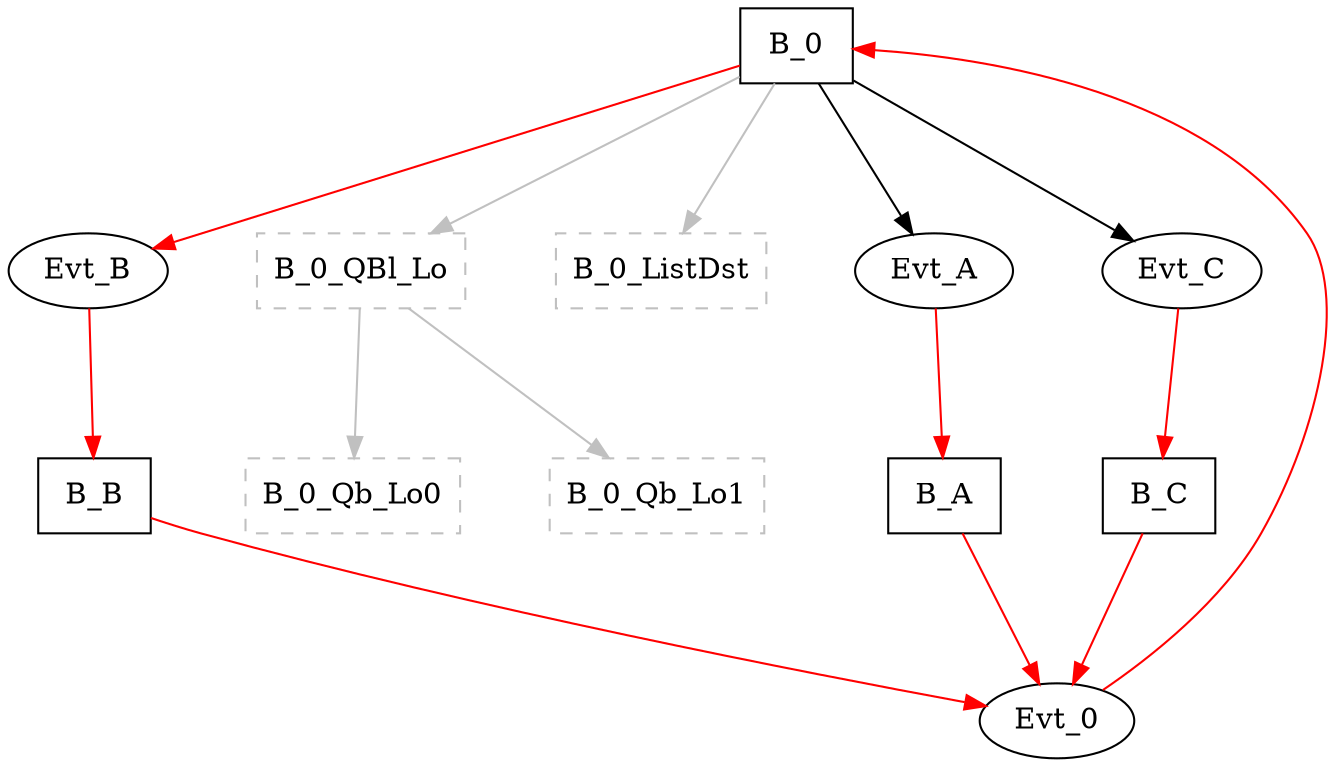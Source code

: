 digraph G {
graph [root="Demo",rankdir=TB, nodesep=0.6, mindist=1.0, ranksep=1.0, overlap=false]
node [style="filled", fillcolor="white", color="black"]
B_0[cpu="1", flags="7", type="block", tperiod="1000000000", shape="rectangle", color="black"];
B_B[cpu="1", flags="7", type="block", tperiod="1000000000", shape="rectangle", color="black"];
Evt_0[cpu="1", flags="2", type="tmsg", toffs="0", fid="0", gid="5", evtno="205", sid="2", bpid="8", par="123", tef="0", shape="oval", color="black", fillcolor="white"];
Evt_B[cpu="1", flags="2", type="tmsg", toffs="0", fid="0", gid="5", evtno="205", sid="2", bpid="8", par="123", tef="0", shape="oval", color="black", fillcolor="white"];
B_0_QBl_Lo[cpu="1", flags="9", type="qinfo", shape="rectangle", color="gray", style="dashed"];
B_0_Qb_Lo0[cpu="1", flags="a", type="qbuf", shape="rectangle", color="gray", style="dashed"];
B_0_Qb_Lo1[cpu="1", flags="a", type="qbuf", shape="rectangle", color="gray", style="dashed"];
B_0_ListDst[cpu="1", flags="c", type="listdst", shape="rectangle", color="gray", style="dashed"];
B_A[cpu="1", flags="7", type="block", tperiod="1000000000", shape="rectangle", color="black"];
B_C[cpu="1", flags="7", type="block", tperiod="1000000000", shape="rectangle", color="black"];
Evt_A[cpu="1", flags="2", type="tmsg", toffs="0", fid="0", gid="5", evtno="205", sid="2", bpid="8", par="123", tef="0", shape="oval", color="black", fillcolor="white"];
Evt_C[cpu="1", flags="2", type="tmsg", toffs="0", fid="0", gid="5", evtno="205", sid="2", bpid="8", par="123", tef="0", shape="oval", color="black", fillcolor="white"];
B_0->B_0_ListDst [type="listdst", color="gray"];
B_0->B_0_QBl_Lo [type="priolo", color="gray"];
B_B->Evt_0 [type="defdst", color="red"];
Evt_0->B_0 [type="defdst", color="red"];
Evt_B->B_B [type="defdst", color="red"];
B_0_QBl_Lo->B_0_Qb_Lo0 [type="meta", color="gray"];
B_0_QBl_Lo->B_0_Qb_Lo1 [type="meta", color="gray"];
B_0->Evt_B [type="defdst", color="red"];
Evt_C->B_C [type="defdst", color="red"];
Evt_A->B_A [type="defdst", color="red"];
B_0->Evt_C [type="altdst", color="black"];
B_0->Evt_A [type="altdst", color="black"];
B_C->Evt_0 [type="defdst", color="red"];
B_A->Evt_0 [type="defdst", color="red"];
}
